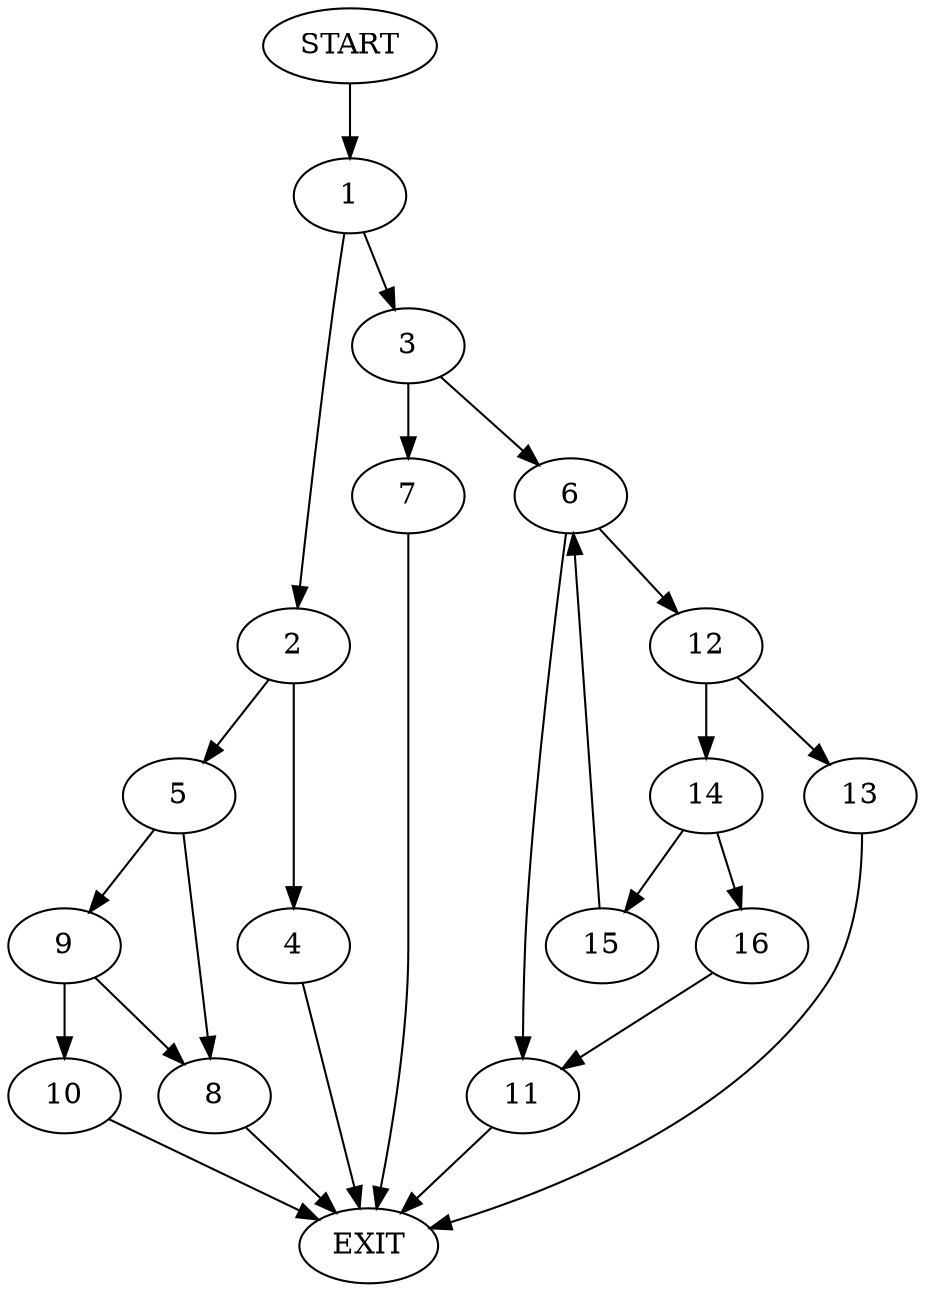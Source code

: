 digraph {
0 [label="START"]
17 [label="EXIT"]
0 -> 1
1 -> 2
1 -> 3
2 -> 4
2 -> 5
3 -> 6
3 -> 7
4 -> 17
5 -> 8
5 -> 9
8 -> 17
9 -> 10
9 -> 8
10 -> 17
7 -> 17
6 -> 11
6 -> 12
11 -> 17
12 -> 13
12 -> 14
14 -> 15
14 -> 16
13 -> 17
16 -> 11
15 -> 6
}
